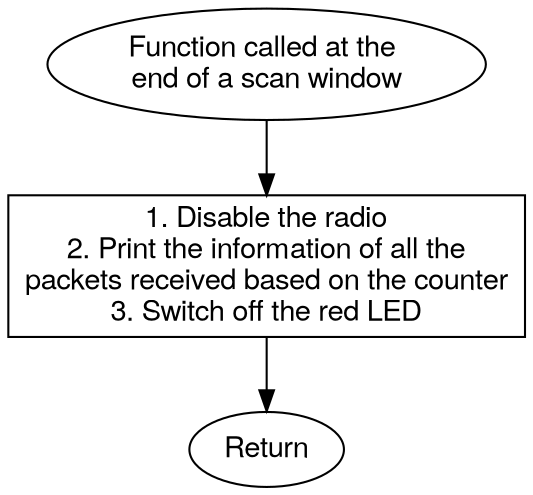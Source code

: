  digraph scan_window{
  start [shape = oval,label ="Function called at the \nend of a scan window",fontname = "Helvetica Neue"]
 	led_off [shape = box,label ="1. Disable the radio
2. Print the information of all the
packets received based on the counter
3. Switch off the red LED",fontname = "Helvetica Neue"]
 	stop [shape = oval, label ="Return",fontname = "Helvetica Neue"]
 	start->led_off->stop;
 }

